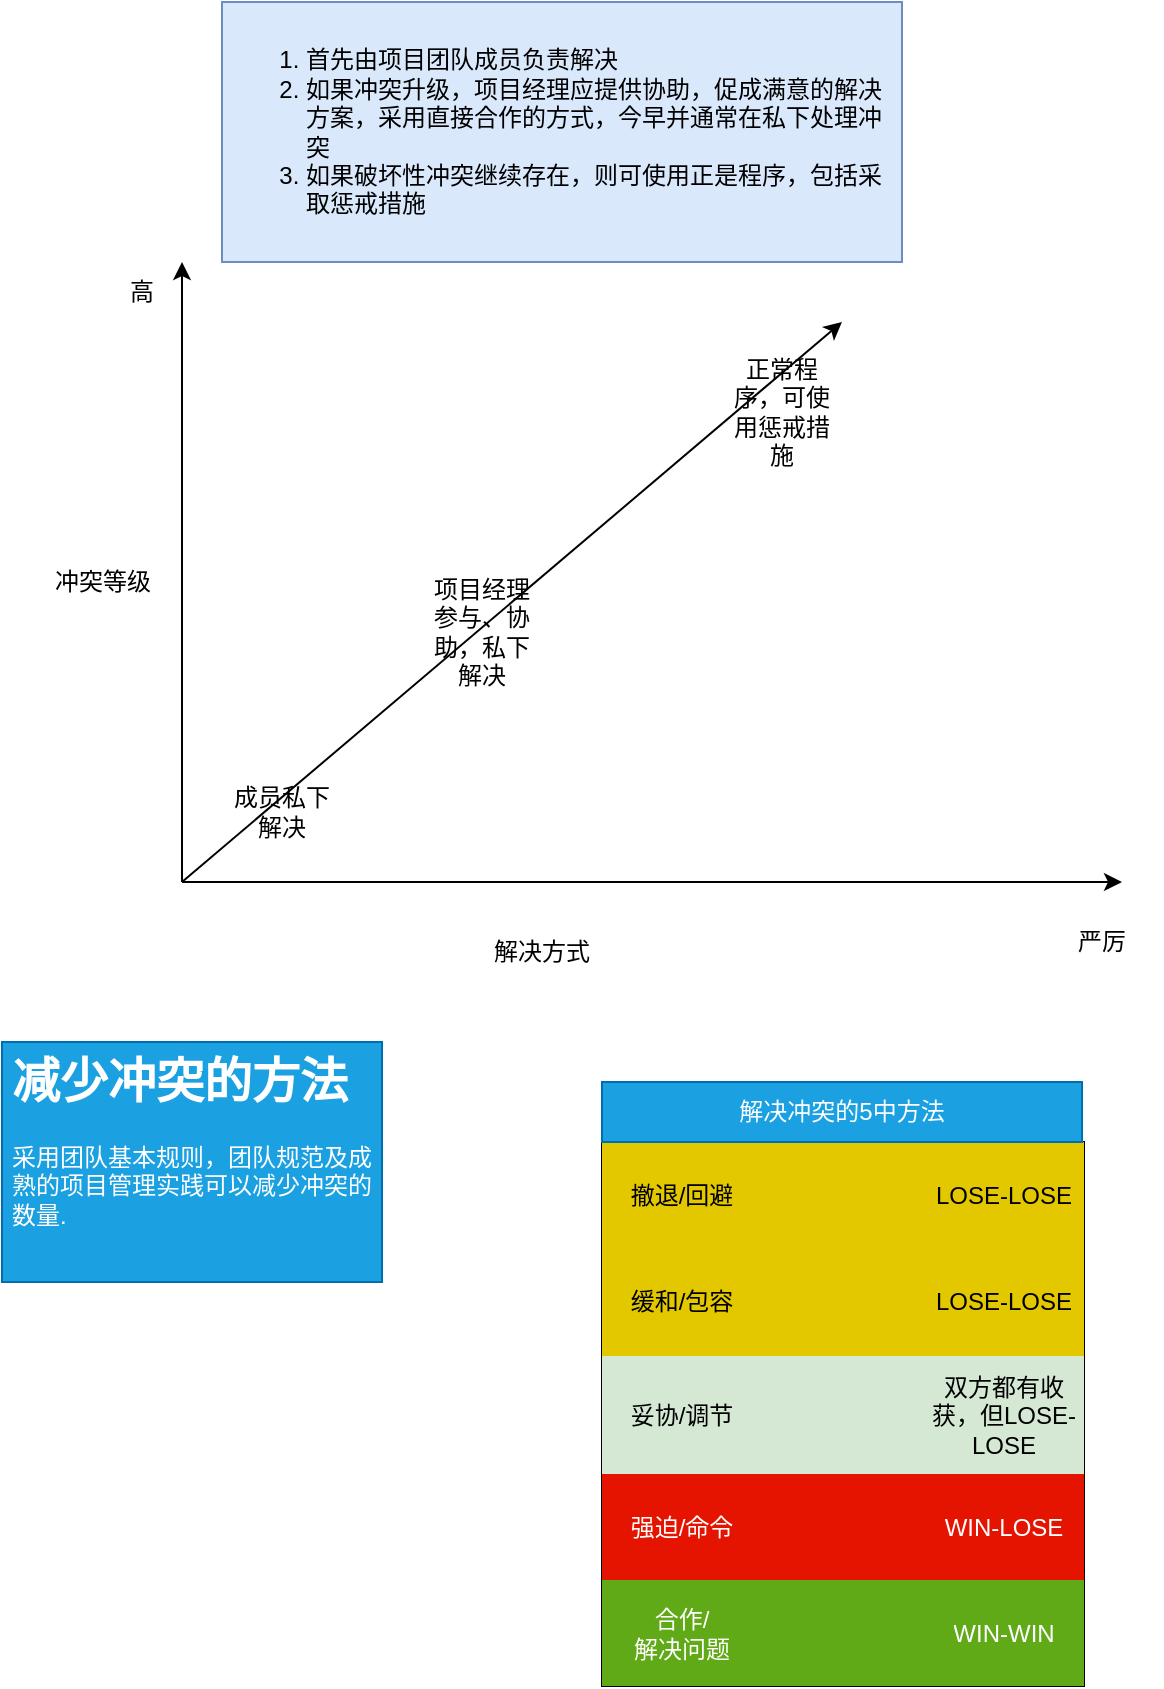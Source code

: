 <mxfile>
    <diagram id="M00gQYEKArmZg36_rUhW" name="Page-1">
        <mxGraphModel dx="734" dy="1142" grid="1" gridSize="10" guides="1" tooltips="1" connect="1" arrows="1" fold="1" page="1" pageScale="1" pageWidth="850" pageHeight="1100" math="0" shadow="0">
            <root>
                <mxCell id="0"/>
                <mxCell id="1" parent="0"/>
                <mxCell id="2" value="" style="endArrow=classic;html=1;" edge="1" parent="1">
                    <mxGeometry width="50" height="50" relative="1" as="geometry">
                        <mxPoint x="120" y="520" as="sourcePoint"/>
                        <mxPoint x="120" y="210" as="targetPoint"/>
                    </mxGeometry>
                </mxCell>
                <mxCell id="3" value="冲突等级" style="text;html=1;align=center;verticalAlign=middle;resizable=0;points=[];autosize=1;strokeColor=none;fillColor=none;" vertex="1" parent="1">
                    <mxGeometry x="50" y="360" width="60" height="20" as="geometry"/>
                </mxCell>
                <mxCell id="4" value="高" style="text;html=1;strokeColor=none;fillColor=none;align=center;verticalAlign=middle;whiteSpace=wrap;rounded=0;" vertex="1" parent="1">
                    <mxGeometry x="70" y="210" width="60" height="30" as="geometry"/>
                </mxCell>
                <mxCell id="5" value="" style="endArrow=classic;html=1;" edge="1" parent="1">
                    <mxGeometry width="50" height="50" relative="1" as="geometry">
                        <mxPoint x="120" y="520" as="sourcePoint"/>
                        <mxPoint x="590" y="520" as="targetPoint"/>
                    </mxGeometry>
                </mxCell>
                <mxCell id="7" value="" style="endArrow=classic;html=1;" edge="1" parent="1">
                    <mxGeometry width="50" height="50" relative="1" as="geometry">
                        <mxPoint x="120" y="520" as="sourcePoint"/>
                        <mxPoint x="450" y="240" as="targetPoint"/>
                    </mxGeometry>
                </mxCell>
                <mxCell id="8" value="成员私下解决" style="text;html=1;strokeColor=none;fillColor=none;align=center;verticalAlign=middle;whiteSpace=wrap;rounded=0;" vertex="1" parent="1">
                    <mxGeometry x="140" y="470" width="60" height="30" as="geometry"/>
                </mxCell>
                <mxCell id="9" value="项目经理参与、协助，私下解决" style="text;html=1;strokeColor=none;fillColor=none;align=center;verticalAlign=middle;whiteSpace=wrap;rounded=0;" vertex="1" parent="1">
                    <mxGeometry x="240" y="380" width="60" height="30" as="geometry"/>
                </mxCell>
                <mxCell id="10" value="正常程序，可使用惩戒措施" style="text;html=1;strokeColor=none;fillColor=none;align=center;verticalAlign=middle;whiteSpace=wrap;rounded=0;" vertex="1" parent="1">
                    <mxGeometry x="390" y="270" width="60" height="30" as="geometry"/>
                </mxCell>
                <mxCell id="11" value="解决方式" style="text;html=1;strokeColor=none;fillColor=none;align=center;verticalAlign=middle;whiteSpace=wrap;rounded=0;" vertex="1" parent="1">
                    <mxGeometry x="270" y="540" width="60" height="30" as="geometry"/>
                </mxCell>
                <mxCell id="12" value="严厉" style="text;html=1;strokeColor=none;fillColor=none;align=center;verticalAlign=middle;whiteSpace=wrap;rounded=0;" vertex="1" parent="1">
                    <mxGeometry x="550" y="535" width="60" height="30" as="geometry"/>
                </mxCell>
                <mxCell id="13" value="&lt;ol&gt;&lt;li&gt;首先由项目团队成员负责解决&lt;/li&gt;&lt;li&gt;如果冲突升级，项目经理应提供协助，促成满意的解决方案，采用直接合作的方式，今早并通常在私下处理冲突&lt;/li&gt;&lt;li&gt;如果破坏性冲突继续存在，则可使用正是程序，包括采取惩戒措施&lt;/li&gt;&lt;/ol&gt;" style="text;strokeColor=#6c8ebf;fillColor=#dae8fc;html=1;whiteSpace=wrap;verticalAlign=middle;overflow=hidden;" vertex="1" parent="1">
                    <mxGeometry x="140" y="80" width="340" height="130" as="geometry"/>
                </mxCell>
                <mxCell id="14" value="&lt;h1&gt;减少冲突的方法&lt;/h1&gt;&lt;p&gt;采用团队基本规则，团队规范及成熟的项目管理实践可以减少冲突的数量.&lt;/p&gt;" style="text;html=1;strokeColor=#006EAF;fillColor=#1ba1e2;spacing=5;spacingTop=-20;whiteSpace=wrap;overflow=hidden;rounded=0;fontColor=#ffffff;" vertex="1" parent="1">
                    <mxGeometry x="30" y="600" width="190" height="120" as="geometry"/>
                </mxCell>
                <mxCell id="15" value="" style="shape=table;html=1;whiteSpace=wrap;startSize=0;container=1;collapsible=0;childLayout=tableLayout;" vertex="1" parent="1">
                    <mxGeometry x="330" y="650" width="241" height="272" as="geometry"/>
                </mxCell>
                <mxCell id="16" value="" style="shape=partialRectangle;html=1;whiteSpace=wrap;collapsible=0;dropTarget=0;pointerEvents=0;fillColor=none;top=0;left=0;bottom=0;right=0;points=[[0,0.5],[1,0.5]];portConstraint=eastwest;" vertex="1" parent="15">
                    <mxGeometry width="241" height="53" as="geometry"/>
                </mxCell>
                <mxCell id="17" value="撤退/回避" style="shape=partialRectangle;html=1;whiteSpace=wrap;connectable=0;fillColor=#e3c800;top=0;left=0;bottom=0;right=0;overflow=hidden;pointerEvents=1;fontColor=#000000;strokeColor=#B09500;" vertex="1" parent="16">
                    <mxGeometry width="80" height="53" as="geometry">
                        <mxRectangle width="80" height="53" as="alternateBounds"/>
                    </mxGeometry>
                </mxCell>
                <mxCell id="18" value="" style="shape=partialRectangle;html=1;whiteSpace=wrap;connectable=0;fillColor=#e3c800;top=0;left=0;bottom=0;right=0;overflow=hidden;pointerEvents=1;fontColor=#000000;strokeColor=#B09500;" vertex="1" parent="16">
                    <mxGeometry x="80" width="81" height="53" as="geometry">
                        <mxRectangle width="81" height="53" as="alternateBounds"/>
                    </mxGeometry>
                </mxCell>
                <mxCell id="19" value="LOSE-LOSE" style="shape=partialRectangle;html=1;whiteSpace=wrap;connectable=0;fillColor=#e3c800;top=0;left=0;bottom=0;right=0;overflow=hidden;pointerEvents=1;fontColor=#000000;strokeColor=#B09500;" vertex="1" parent="16">
                    <mxGeometry x="161" width="80" height="53" as="geometry">
                        <mxRectangle width="80" height="53" as="alternateBounds"/>
                    </mxGeometry>
                </mxCell>
                <mxCell id="20" value="" style="shape=partialRectangle;html=1;whiteSpace=wrap;collapsible=0;dropTarget=0;pointerEvents=0;fillColor=none;top=0;left=0;bottom=0;right=0;points=[[0,0.5],[1,0.5]];portConstraint=eastwest;" vertex="1" parent="15">
                    <mxGeometry y="53" width="241" height="54" as="geometry"/>
                </mxCell>
                <mxCell id="21" value="缓和/包容" style="shape=partialRectangle;html=1;whiteSpace=wrap;connectable=0;fillColor=#e3c800;top=0;left=0;bottom=0;right=0;overflow=hidden;pointerEvents=1;fontColor=#000000;strokeColor=#B09500;" vertex="1" parent="20">
                    <mxGeometry width="80" height="54" as="geometry">
                        <mxRectangle width="80" height="54" as="alternateBounds"/>
                    </mxGeometry>
                </mxCell>
                <mxCell id="22" value="" style="shape=partialRectangle;html=1;whiteSpace=wrap;connectable=0;fillColor=#e3c800;top=0;left=0;bottom=0;right=0;overflow=hidden;pointerEvents=1;strokeColor=#B09500;fontColor=#000000;" vertex="1" parent="20">
                    <mxGeometry x="80" width="81" height="54" as="geometry">
                        <mxRectangle width="81" height="54" as="alternateBounds"/>
                    </mxGeometry>
                </mxCell>
                <mxCell id="23" value="LOSE-LOSE" style="shape=partialRectangle;html=1;whiteSpace=wrap;connectable=0;fillColor=#e3c800;top=0;left=0;bottom=0;right=0;overflow=hidden;pointerEvents=1;fontColor=#000000;strokeColor=#B09500;" vertex="1" parent="20">
                    <mxGeometry x="161" width="80" height="54" as="geometry">
                        <mxRectangle width="80" height="54" as="alternateBounds"/>
                    </mxGeometry>
                </mxCell>
                <mxCell id="24" value="" style="shape=partialRectangle;html=1;whiteSpace=wrap;collapsible=0;dropTarget=0;pointerEvents=0;fillColor=none;top=0;left=0;bottom=0;right=0;points=[[0,0.5],[1,0.5]];portConstraint=eastwest;" vertex="1" parent="15">
                    <mxGeometry y="107" width="241" height="59" as="geometry"/>
                </mxCell>
                <mxCell id="25" value="妥协/调节" style="shape=partialRectangle;html=1;whiteSpace=wrap;connectable=0;fillColor=#d5e8d4;top=0;left=0;bottom=0;right=0;overflow=hidden;pointerEvents=1;strokeColor=#82b366;" vertex="1" parent="24">
                    <mxGeometry width="80" height="59" as="geometry">
                        <mxRectangle width="80" height="59" as="alternateBounds"/>
                    </mxGeometry>
                </mxCell>
                <mxCell id="26" value="" style="shape=partialRectangle;html=1;whiteSpace=wrap;connectable=0;fillColor=#d5e8d4;top=0;left=0;bottom=0;right=0;overflow=hidden;pointerEvents=1;strokeColor=#82b366;" vertex="1" parent="24">
                    <mxGeometry x="80" width="81" height="59" as="geometry">
                        <mxRectangle width="81" height="59" as="alternateBounds"/>
                    </mxGeometry>
                </mxCell>
                <mxCell id="27" value="双方都有收获，但LOSE-LOSE" style="shape=partialRectangle;html=1;whiteSpace=wrap;connectable=0;fillColor=#d5e8d4;top=0;left=0;bottom=0;right=0;overflow=hidden;pointerEvents=1;strokeColor=#82b366;" vertex="1" parent="24">
                    <mxGeometry x="161" width="80" height="59" as="geometry">
                        <mxRectangle width="80" height="59" as="alternateBounds"/>
                    </mxGeometry>
                </mxCell>
                <mxCell id="42" value="" style="shape=partialRectangle;html=1;whiteSpace=wrap;collapsible=0;dropTarget=0;pointerEvents=0;fillColor=none;top=0;left=0;bottom=0;right=0;points=[[0,0.5],[1,0.5]];portConstraint=eastwest;" vertex="1" parent="15">
                    <mxGeometry y="166" width="241" height="53" as="geometry"/>
                </mxCell>
                <mxCell id="43" value="强迫/命令" style="shape=partialRectangle;html=1;whiteSpace=wrap;connectable=0;fillColor=#e51400;top=0;left=0;bottom=0;right=0;overflow=hidden;pointerEvents=1;strokeColor=#B20000;fontColor=#ffffff;" vertex="1" parent="42">
                    <mxGeometry width="80" height="53" as="geometry">
                        <mxRectangle width="80" height="53" as="alternateBounds"/>
                    </mxGeometry>
                </mxCell>
                <mxCell id="44" value="" style="shape=partialRectangle;html=1;whiteSpace=wrap;connectable=0;fillColor=#e51400;top=0;left=0;bottom=0;right=0;overflow=hidden;pointerEvents=1;strokeColor=#B20000;fontColor=#ffffff;" vertex="1" parent="42">
                    <mxGeometry x="80" width="81" height="53" as="geometry">
                        <mxRectangle width="81" height="53" as="alternateBounds"/>
                    </mxGeometry>
                </mxCell>
                <mxCell id="45" value="WIN-LOSE" style="shape=partialRectangle;html=1;whiteSpace=wrap;connectable=0;fillColor=#e51400;top=0;left=0;bottom=0;right=0;overflow=hidden;pointerEvents=1;fontColor=#ffffff;strokeColor=#B20000;" vertex="1" parent="42">
                    <mxGeometry x="161" width="80" height="53" as="geometry">
                        <mxRectangle width="80" height="53" as="alternateBounds"/>
                    </mxGeometry>
                </mxCell>
                <mxCell id="46" value="" style="shape=partialRectangle;html=1;whiteSpace=wrap;collapsible=0;dropTarget=0;pointerEvents=0;fillColor=none;top=0;left=0;bottom=0;right=0;points=[[0,0.5],[1,0.5]];portConstraint=eastwest;" vertex="1" parent="15">
                    <mxGeometry y="219" width="241" height="53" as="geometry"/>
                </mxCell>
                <mxCell id="47" value="合作/&lt;br&gt;解决问题" style="shape=partialRectangle;html=1;whiteSpace=wrap;connectable=0;fillColor=#60a917;top=0;left=0;bottom=0;right=0;overflow=hidden;pointerEvents=1;strokeColor=#2D7600;fontColor=#ffffff;" vertex="1" parent="46">
                    <mxGeometry width="80" height="53" as="geometry">
                        <mxRectangle width="80" height="53" as="alternateBounds"/>
                    </mxGeometry>
                </mxCell>
                <mxCell id="48" value="" style="shape=partialRectangle;html=1;whiteSpace=wrap;connectable=0;fillColor=#60a917;top=0;left=0;bottom=0;right=0;overflow=hidden;pointerEvents=1;strokeColor=#2D7600;fontColor=#ffffff;" vertex="1" parent="46">
                    <mxGeometry x="80" width="81" height="53" as="geometry">
                        <mxRectangle width="81" height="53" as="alternateBounds"/>
                    </mxGeometry>
                </mxCell>
                <mxCell id="49" value="WIN-WIN" style="shape=partialRectangle;html=1;whiteSpace=wrap;connectable=0;fillColor=#60a917;top=0;left=0;bottom=0;right=0;overflow=hidden;pointerEvents=1;strokeColor=#2D7600;fontColor=#ffffff;" vertex="1" parent="46">
                    <mxGeometry x="161" width="80" height="53" as="geometry">
                        <mxRectangle width="80" height="53" as="alternateBounds"/>
                    </mxGeometry>
                </mxCell>
                <mxCell id="29" value="解决冲突的5中方法" style="rounded=0;whiteSpace=wrap;html=1;fillColor=#1ba1e2;fontColor=#ffffff;strokeColor=#006EAF;" vertex="1" parent="1">
                    <mxGeometry x="330" y="620" width="240" height="30" as="geometry"/>
                </mxCell>
                <mxCell id="30" value="" style="shape=partialRectangle;html=1;whiteSpace=wrap;collapsible=0;dropTarget=0;pointerEvents=0;fillColor=none;top=0;left=0;bottom=0;right=0;points=[[0,0.5],[1,0.5]];portConstraint=eastwest;" vertex="1" parent="1">
                    <mxGeometry x="330" y="770" width="180" height="40" as="geometry"/>
                </mxCell>
            </root>
        </mxGraphModel>
    </diagram>
</mxfile>